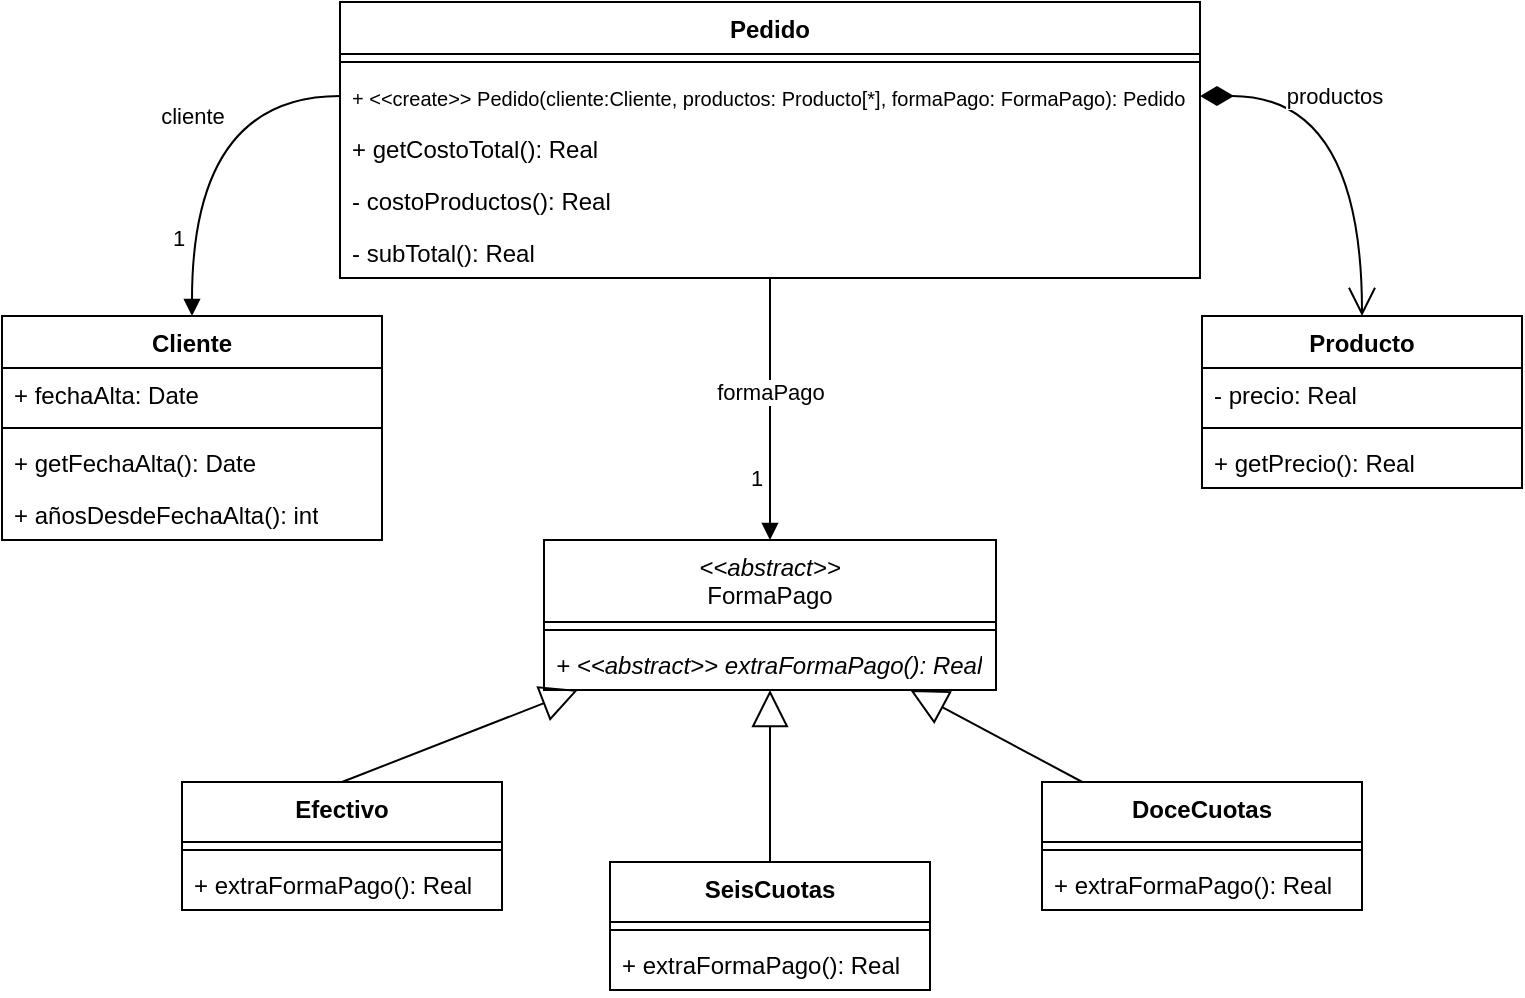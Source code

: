 <mxfile version="26.1.1">
  <diagram name="Página-1" id="_ehSugDeZPZo2Xp98ws7">
    <mxGraphModel dx="1050" dy="530" grid="1" gridSize="10" guides="1" tooltips="1" connect="1" arrows="1" fold="1" page="1" pageScale="1" pageWidth="827" pageHeight="1169" math="0" shadow="0">
      <root>
        <mxCell id="0" />
        <mxCell id="1" parent="0" />
        <mxCell id="iDlX7rCxRcXH9f4R4wqB-7" value="Pedido" style="swimlane;fontStyle=1;align=center;verticalAlign=top;childLayout=stackLayout;horizontal=1;startSize=26;horizontalStack=0;resizeParent=1;resizeParentMax=0;resizeLast=0;collapsible=1;marginBottom=0;whiteSpace=wrap;html=1;" vertex="1" parent="1">
          <mxGeometry x="199" y="40" width="430" height="138" as="geometry" />
        </mxCell>
        <mxCell id="iDlX7rCxRcXH9f4R4wqB-9" value="" style="line;strokeWidth=1;fillColor=none;align=left;verticalAlign=middle;spacingTop=-1;spacingLeft=3;spacingRight=3;rotatable=0;labelPosition=right;points=[];portConstraint=eastwest;strokeColor=inherit;" vertex="1" parent="iDlX7rCxRcXH9f4R4wqB-7">
          <mxGeometry y="26" width="430" height="8" as="geometry" />
        </mxCell>
        <mxCell id="iDlX7rCxRcXH9f4R4wqB-10" value="&lt;font style=&quot;font-size: 10px;&quot;&gt;+ &amp;lt;&amp;lt;create&amp;gt;&amp;gt; Pedido(cliente:Cliente, productos: Producto[*], formaPago: FormaPago): Pedido&lt;/font&gt;" style="text;strokeColor=none;fillColor=none;align=left;verticalAlign=top;spacingLeft=4;spacingRight=4;overflow=hidden;rotatable=0;points=[[0,0.5],[1,0.5]];portConstraint=eastwest;whiteSpace=wrap;html=1;" vertex="1" parent="iDlX7rCxRcXH9f4R4wqB-7">
          <mxGeometry y="34" width="430" height="26" as="geometry" />
        </mxCell>
        <mxCell id="iDlX7rCxRcXH9f4R4wqB-42" value="+ &lt;span&gt;getCostoTotal&lt;/span&gt;(): Real" style="text;strokeColor=none;fillColor=none;align=left;verticalAlign=top;spacingLeft=4;spacingRight=4;overflow=hidden;rotatable=0;points=[[0,0.5],[1,0.5]];portConstraint=eastwest;whiteSpace=wrap;html=1;fontStyle=0" vertex="1" parent="iDlX7rCxRcXH9f4R4wqB-7">
          <mxGeometry y="60" width="430" height="26" as="geometry" />
        </mxCell>
        <mxCell id="iDlX7rCxRcXH9f4R4wqB-45" value="&lt;span&gt;- costoProductos&lt;/span&gt;(): Real" style="text;strokeColor=none;fillColor=none;align=left;verticalAlign=top;spacingLeft=4;spacingRight=4;overflow=hidden;rotatable=0;points=[[0,0.5],[1,0.5]];portConstraint=eastwest;whiteSpace=wrap;html=1;fontStyle=0" vertex="1" parent="iDlX7rCxRcXH9f4R4wqB-7">
          <mxGeometry y="86" width="430" height="26" as="geometry" />
        </mxCell>
        <mxCell id="iDlX7rCxRcXH9f4R4wqB-46" value="&lt;span&gt;- subTotal&lt;/span&gt;(): Real" style="text;strokeColor=none;fillColor=none;align=left;verticalAlign=top;spacingLeft=4;spacingRight=4;overflow=hidden;rotatable=0;points=[[0,0.5],[1,0.5]];portConstraint=eastwest;whiteSpace=wrap;html=1;fontStyle=0" vertex="1" parent="iDlX7rCxRcXH9f4R4wqB-7">
          <mxGeometry y="112" width="430" height="26" as="geometry" />
        </mxCell>
        <mxCell id="iDlX7rCxRcXH9f4R4wqB-11" value="Cliente" style="swimlane;fontStyle=1;align=center;verticalAlign=top;childLayout=stackLayout;horizontal=1;startSize=26;horizontalStack=0;resizeParent=1;resizeParentMax=0;resizeLast=0;collapsible=1;marginBottom=0;whiteSpace=wrap;html=1;" vertex="1" parent="1">
          <mxGeometry x="30" y="197" width="190" height="112" as="geometry" />
        </mxCell>
        <mxCell id="iDlX7rCxRcXH9f4R4wqB-12" value="+ fechaAlta: Date" style="text;strokeColor=none;fillColor=none;align=left;verticalAlign=top;spacingLeft=4;spacingRight=4;overflow=hidden;rotatable=0;points=[[0,0.5],[1,0.5]];portConstraint=eastwest;whiteSpace=wrap;html=1;" vertex="1" parent="iDlX7rCxRcXH9f4R4wqB-11">
          <mxGeometry y="26" width="190" height="26" as="geometry" />
        </mxCell>
        <mxCell id="iDlX7rCxRcXH9f4R4wqB-13" value="" style="line;strokeWidth=1;fillColor=none;align=left;verticalAlign=middle;spacingTop=-1;spacingLeft=3;spacingRight=3;rotatable=0;labelPosition=right;points=[];portConstraint=eastwest;strokeColor=inherit;" vertex="1" parent="iDlX7rCxRcXH9f4R4wqB-11">
          <mxGeometry y="52" width="190" height="8" as="geometry" />
        </mxCell>
        <mxCell id="iDlX7rCxRcXH9f4R4wqB-14" value="+ getFechaAlta(): Date" style="text;strokeColor=none;fillColor=none;align=left;verticalAlign=top;spacingLeft=4;spacingRight=4;overflow=hidden;rotatable=0;points=[[0,0.5],[1,0.5]];portConstraint=eastwest;whiteSpace=wrap;html=1;" vertex="1" parent="iDlX7rCxRcXH9f4R4wqB-11">
          <mxGeometry y="60" width="190" height="26" as="geometry" />
        </mxCell>
        <mxCell id="iDlX7rCxRcXH9f4R4wqB-19" value="+ añosDesdeFechaAlta(): int" style="text;strokeColor=none;fillColor=none;align=left;verticalAlign=top;spacingLeft=4;spacingRight=4;overflow=hidden;rotatable=0;points=[[0,0.5],[1,0.5]];portConstraint=eastwest;whiteSpace=wrap;html=1;" vertex="1" parent="iDlX7rCxRcXH9f4R4wqB-11">
          <mxGeometry y="86" width="190" height="26" as="geometry" />
        </mxCell>
        <mxCell id="iDlX7rCxRcXH9f4R4wqB-15" value="Producto" style="swimlane;fontStyle=1;align=center;verticalAlign=top;childLayout=stackLayout;horizontal=1;startSize=26;horizontalStack=0;resizeParent=1;resizeParentMax=0;resizeLast=0;collapsible=1;marginBottom=0;whiteSpace=wrap;html=1;" vertex="1" parent="1">
          <mxGeometry x="630" y="197" width="160" height="86" as="geometry" />
        </mxCell>
        <mxCell id="iDlX7rCxRcXH9f4R4wqB-16" value="- precio: Real" style="text;strokeColor=none;fillColor=none;align=left;verticalAlign=top;spacingLeft=4;spacingRight=4;overflow=hidden;rotatable=0;points=[[0,0.5],[1,0.5]];portConstraint=eastwest;whiteSpace=wrap;html=1;" vertex="1" parent="iDlX7rCxRcXH9f4R4wqB-15">
          <mxGeometry y="26" width="160" height="26" as="geometry" />
        </mxCell>
        <mxCell id="iDlX7rCxRcXH9f4R4wqB-17" value="" style="line;strokeWidth=1;fillColor=none;align=left;verticalAlign=middle;spacingTop=-1;spacingLeft=3;spacingRight=3;rotatable=0;labelPosition=right;points=[];portConstraint=eastwest;strokeColor=inherit;" vertex="1" parent="iDlX7rCxRcXH9f4R4wqB-15">
          <mxGeometry y="52" width="160" height="8" as="geometry" />
        </mxCell>
        <mxCell id="iDlX7rCxRcXH9f4R4wqB-18" value="+ getPrecio(): Real" style="text;strokeColor=none;fillColor=none;align=left;verticalAlign=top;spacingLeft=4;spacingRight=4;overflow=hidden;rotatable=0;points=[[0,0.5],[1,0.5]];portConstraint=eastwest;whiteSpace=wrap;html=1;" vertex="1" parent="iDlX7rCxRcXH9f4R4wqB-15">
          <mxGeometry y="60" width="160" height="26" as="geometry" />
        </mxCell>
        <mxCell id="iDlX7rCxRcXH9f4R4wqB-21" value="&lt;div&gt;&lt;span style=&quot;font-style: italic; text-align: left;&quot;&gt;&amp;lt;&amp;lt;abstract&amp;gt;&amp;gt;&lt;/span&gt;&lt;span style=&quot;background-color: transparent; color: light-dark(rgb(0, 0, 0), rgb(255, 255, 255));&quot;&gt;&lt;span&gt;&lt;/span&gt;&lt;/span&gt;&lt;/div&gt;&lt;div&gt;&lt;span style=&quot;background-color: transparent; color: light-dark(rgb(0, 0, 0), rgb(255, 255, 255));&quot;&gt;&lt;span&gt;FormaPago&lt;/span&gt;&lt;/span&gt;&lt;/div&gt;" style="swimlane;fontStyle=0;align=center;verticalAlign=top;childLayout=stackLayout;horizontal=1;startSize=41;horizontalStack=0;resizeParent=1;resizeParentMax=0;resizeLast=0;collapsible=1;marginBottom=0;whiteSpace=wrap;html=1;" vertex="1" parent="1">
          <mxGeometry x="301" y="309" width="226" height="75" as="geometry" />
        </mxCell>
        <mxCell id="iDlX7rCxRcXH9f4R4wqB-23" value="" style="line;strokeWidth=1;fillColor=none;align=left;verticalAlign=middle;spacingTop=-1;spacingLeft=3;spacingRight=3;rotatable=0;labelPosition=right;points=[];portConstraint=eastwest;strokeColor=inherit;" vertex="1" parent="iDlX7rCxRcXH9f4R4wqB-21">
          <mxGeometry y="41" width="226" height="8" as="geometry" />
        </mxCell>
        <mxCell id="iDlX7rCxRcXH9f4R4wqB-24" value="+ &amp;lt;&amp;lt;abstract&amp;gt;&amp;gt;&amp;nbsp;&lt;span&gt;extraFormaPago&lt;/span&gt;(): Real" style="text;strokeColor=none;fillColor=none;align=left;verticalAlign=top;spacingLeft=4;spacingRight=4;overflow=hidden;rotatable=0;points=[[0,0.5],[1,0.5]];portConstraint=eastwest;whiteSpace=wrap;html=1;fontStyle=2" vertex="1" parent="iDlX7rCxRcXH9f4R4wqB-21">
          <mxGeometry y="49" width="226" height="26" as="geometry" />
        </mxCell>
        <mxCell id="iDlX7rCxRcXH9f4R4wqB-25" value="&lt;div&gt;&lt;span style=&quot;background-color: transparent; color: light-dark(rgb(0, 0, 0), rgb(255, 255, 255));&quot;&gt;&lt;b&gt;SeisCuotas&lt;/b&gt;&lt;/span&gt;&lt;/div&gt;" style="swimlane;fontStyle=0;align=center;verticalAlign=top;childLayout=stackLayout;horizontal=1;startSize=30;horizontalStack=0;resizeParent=1;resizeParentMax=0;resizeLast=0;collapsible=1;marginBottom=0;whiteSpace=wrap;html=1;" vertex="1" parent="1">
          <mxGeometry x="334" y="470" width="160" height="64" as="geometry" />
        </mxCell>
        <mxCell id="iDlX7rCxRcXH9f4R4wqB-26" value="" style="line;strokeWidth=1;fillColor=none;align=left;verticalAlign=middle;spacingTop=-1;spacingLeft=3;spacingRight=3;rotatable=0;labelPosition=right;points=[];portConstraint=eastwest;strokeColor=inherit;" vertex="1" parent="iDlX7rCxRcXH9f4R4wqB-25">
          <mxGeometry y="30" width="160" height="8" as="geometry" />
        </mxCell>
        <mxCell id="iDlX7rCxRcXH9f4R4wqB-27" value="+ &lt;span&gt;extraFormaPago&lt;/span&gt;(): Real" style="text;strokeColor=none;fillColor=none;align=left;verticalAlign=top;spacingLeft=4;spacingRight=4;overflow=hidden;rotatable=0;points=[[0,0.5],[1,0.5]];portConstraint=eastwest;whiteSpace=wrap;html=1;fontStyle=0" vertex="1" parent="iDlX7rCxRcXH9f4R4wqB-25">
          <mxGeometry y="38" width="160" height="26" as="geometry" />
        </mxCell>
        <mxCell id="iDlX7rCxRcXH9f4R4wqB-28" value="&lt;div&gt;&lt;span style=&quot;background-color: transparent; color: light-dark(rgb(0, 0, 0), rgb(255, 255, 255));&quot;&gt;&lt;b&gt;Efectivo&lt;/b&gt;&lt;/span&gt;&lt;/div&gt;" style="swimlane;fontStyle=0;align=center;verticalAlign=top;childLayout=stackLayout;horizontal=1;startSize=30;horizontalStack=0;resizeParent=1;resizeParentMax=0;resizeLast=0;collapsible=1;marginBottom=0;whiteSpace=wrap;html=1;" vertex="1" parent="1">
          <mxGeometry x="120" y="430" width="160" height="64" as="geometry" />
        </mxCell>
        <mxCell id="iDlX7rCxRcXH9f4R4wqB-29" value="" style="line;strokeWidth=1;fillColor=none;align=left;verticalAlign=middle;spacingTop=-1;spacingLeft=3;spacingRight=3;rotatable=0;labelPosition=right;points=[];portConstraint=eastwest;strokeColor=inherit;" vertex="1" parent="iDlX7rCxRcXH9f4R4wqB-28">
          <mxGeometry y="30" width="160" height="8" as="geometry" />
        </mxCell>
        <mxCell id="iDlX7rCxRcXH9f4R4wqB-30" value="+ &lt;span&gt;extraFormaPago&lt;/span&gt;(): Real" style="text;strokeColor=none;fillColor=none;align=left;verticalAlign=top;spacingLeft=4;spacingRight=4;overflow=hidden;rotatable=0;points=[[0,0.5],[1,0.5]];portConstraint=eastwest;whiteSpace=wrap;html=1;fontStyle=0" vertex="1" parent="iDlX7rCxRcXH9f4R4wqB-28">
          <mxGeometry y="38" width="160" height="26" as="geometry" />
        </mxCell>
        <mxCell id="iDlX7rCxRcXH9f4R4wqB-31" value="&lt;div&gt;&lt;span style=&quot;background-color: transparent; color: light-dark(rgb(0, 0, 0), rgb(255, 255, 255));&quot;&gt;&lt;b&gt;DoceCuotas&lt;/b&gt;&lt;/span&gt;&lt;/div&gt;" style="swimlane;fontStyle=0;align=center;verticalAlign=top;childLayout=stackLayout;horizontal=1;startSize=30;horizontalStack=0;resizeParent=1;resizeParentMax=0;resizeLast=0;collapsible=1;marginBottom=0;whiteSpace=wrap;html=1;" vertex="1" parent="1">
          <mxGeometry x="550" y="430" width="160" height="64" as="geometry" />
        </mxCell>
        <mxCell id="iDlX7rCxRcXH9f4R4wqB-32" value="" style="line;strokeWidth=1;fillColor=none;align=left;verticalAlign=middle;spacingTop=-1;spacingLeft=3;spacingRight=3;rotatable=0;labelPosition=right;points=[];portConstraint=eastwest;strokeColor=inherit;" vertex="1" parent="iDlX7rCxRcXH9f4R4wqB-31">
          <mxGeometry y="30" width="160" height="8" as="geometry" />
        </mxCell>
        <mxCell id="iDlX7rCxRcXH9f4R4wqB-33" value="+ &lt;span&gt;extraFormaPago&lt;/span&gt;(): Real" style="text;strokeColor=none;fillColor=none;align=left;verticalAlign=top;spacingLeft=4;spacingRight=4;overflow=hidden;rotatable=0;points=[[0,0.5],[1,0.5]];portConstraint=eastwest;whiteSpace=wrap;html=1;fontStyle=0" vertex="1" parent="iDlX7rCxRcXH9f4R4wqB-31">
          <mxGeometry y="38" width="160" height="26" as="geometry" />
        </mxCell>
        <mxCell id="iDlX7rCxRcXH9f4R4wqB-34" value="" style="endArrow=block;endSize=16;endFill=0;html=1;rounded=0;exitX=0.5;exitY=0;exitDx=0;exitDy=0;" edge="1" parent="1" source="iDlX7rCxRcXH9f4R4wqB-28" target="iDlX7rCxRcXH9f4R4wqB-21">
          <mxGeometry width="160" relative="1" as="geometry">
            <mxPoint x="460" y="290" as="sourcePoint" />
            <mxPoint x="620" y="290" as="targetPoint" />
          </mxGeometry>
        </mxCell>
        <mxCell id="iDlX7rCxRcXH9f4R4wqB-35" value="" style="endArrow=block;endSize=16;endFill=0;html=1;rounded=0;" edge="1" parent="1" source="iDlX7rCxRcXH9f4R4wqB-25" target="iDlX7rCxRcXH9f4R4wqB-21">
          <mxGeometry width="160" relative="1" as="geometry">
            <mxPoint x="210" y="440" as="sourcePoint" />
            <mxPoint x="328" y="394" as="targetPoint" />
          </mxGeometry>
        </mxCell>
        <mxCell id="iDlX7rCxRcXH9f4R4wqB-36" value="" style="endArrow=block;endSize=16;endFill=0;html=1;rounded=0;" edge="1" parent="1" source="iDlX7rCxRcXH9f4R4wqB-31" target="iDlX7rCxRcXH9f4R4wqB-21">
          <mxGeometry width="160" relative="1" as="geometry">
            <mxPoint x="424" y="480" as="sourcePoint" />
            <mxPoint x="424" y="394" as="targetPoint" />
          </mxGeometry>
        </mxCell>
        <mxCell id="iDlX7rCxRcXH9f4R4wqB-37" value="" style="endArrow=open;html=1;endSize=12;startArrow=diamondThin;startSize=14;startFill=1;align=left;verticalAlign=bottom;rounded=0;edgeStyle=orthogonalEdgeStyle;curved=1;" edge="1" parent="1" source="iDlX7rCxRcXH9f4R4wqB-10" target="iDlX7rCxRcXH9f4R4wqB-15">
          <mxGeometry x="-1" y="3" relative="1" as="geometry">
            <mxPoint x="460" y="290" as="sourcePoint" />
            <mxPoint x="620" y="290" as="targetPoint" />
          </mxGeometry>
        </mxCell>
        <mxCell id="iDlX7rCxRcXH9f4R4wqB-39" value="productos" style="edgeLabel;html=1;align=center;verticalAlign=middle;resizable=0;points=[];" vertex="1" connectable="0" parent="iDlX7rCxRcXH9f4R4wqB-37">
          <mxGeometry x="-0.151" y="-14" relative="1" as="geometry">
            <mxPoint as="offset" />
          </mxGeometry>
        </mxCell>
        <mxCell id="iDlX7rCxRcXH9f4R4wqB-40" value="cliente" style="html=1;verticalAlign=bottom;endArrow=block;curved=1;rounded=0;edgeStyle=orthogonalEdgeStyle;exitX=0;exitY=0.5;exitDx=0;exitDy=0;" edge="1" parent="1" source="iDlX7rCxRcXH9f4R4wqB-10" target="iDlX7rCxRcXH9f4R4wqB-11">
          <mxGeometry x="0.006" width="80" relative="1" as="geometry">
            <mxPoint x="500" y="290" as="sourcePoint" />
            <mxPoint x="580" y="290" as="targetPoint" />
            <mxPoint as="offset" />
          </mxGeometry>
        </mxCell>
        <mxCell id="iDlX7rCxRcXH9f4R4wqB-41" value="1" style="edgeLabel;html=1;align=center;verticalAlign=middle;resizable=0;points=[];" vertex="1" connectable="0" parent="iDlX7rCxRcXH9f4R4wqB-40">
          <mxGeometry x="0.678" relative="1" as="geometry">
            <mxPoint x="-7" y="-10" as="offset" />
          </mxGeometry>
        </mxCell>
        <mxCell id="iDlX7rCxRcXH9f4R4wqB-43" value="formaPago" style="html=1;verticalAlign=bottom;endArrow=block;rounded=0;" edge="1" parent="1" source="iDlX7rCxRcXH9f4R4wqB-7" target="iDlX7rCxRcXH9f4R4wqB-21">
          <mxGeometry x="0.006" width="80" relative="1" as="geometry">
            <mxPoint x="240" y="97" as="sourcePoint" />
            <mxPoint x="195" y="207" as="targetPoint" />
            <mxPoint as="offset" />
          </mxGeometry>
        </mxCell>
        <mxCell id="iDlX7rCxRcXH9f4R4wqB-44" value="1" style="edgeLabel;html=1;align=center;verticalAlign=middle;resizable=0;points=[];" vertex="1" connectable="0" parent="iDlX7rCxRcXH9f4R4wqB-43">
          <mxGeometry x="0.678" relative="1" as="geometry">
            <mxPoint x="-7" y="-10" as="offset" />
          </mxGeometry>
        </mxCell>
      </root>
    </mxGraphModel>
  </diagram>
</mxfile>
